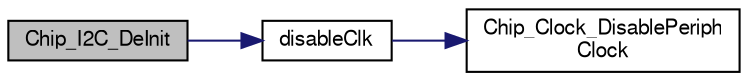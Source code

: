 digraph "Chip_I2C_DeInit"
{
  edge [fontname="FreeSans",fontsize="10",labelfontname="FreeSans",labelfontsize="10"];
  node [fontname="FreeSans",fontsize="10",shape=record];
  rankdir="LR";
  Node1 [label="Chip_I2C_DeInit",height=0.2,width=0.4,color="black", fillcolor="grey75", style="filled", fontcolor="black"];
  Node1 -> Node2 [color="midnightblue",fontsize="10",style="solid"];
  Node2 [label="disableClk",height=0.2,width=0.4,color="black", fillcolor="white", style="filled",URL="$i2c__17xx__40xx_8c.html#a8e3474e1fe1ce21215ce79bccbf1948a"];
  Node2 -> Node3 [color="midnightblue",fontsize="10",style="solid"];
  Node3 [label="Chip_Clock_DisablePeriph\lClock",height=0.2,width=0.4,color="black", fillcolor="white", style="filled",URL="$group__CLOCK__17XX__40XX.html#ga1bcb3f29f3cfbe896517e7bb6ebeaf03",tooltip="Disables power and clocking for a peripheral. "];
}
